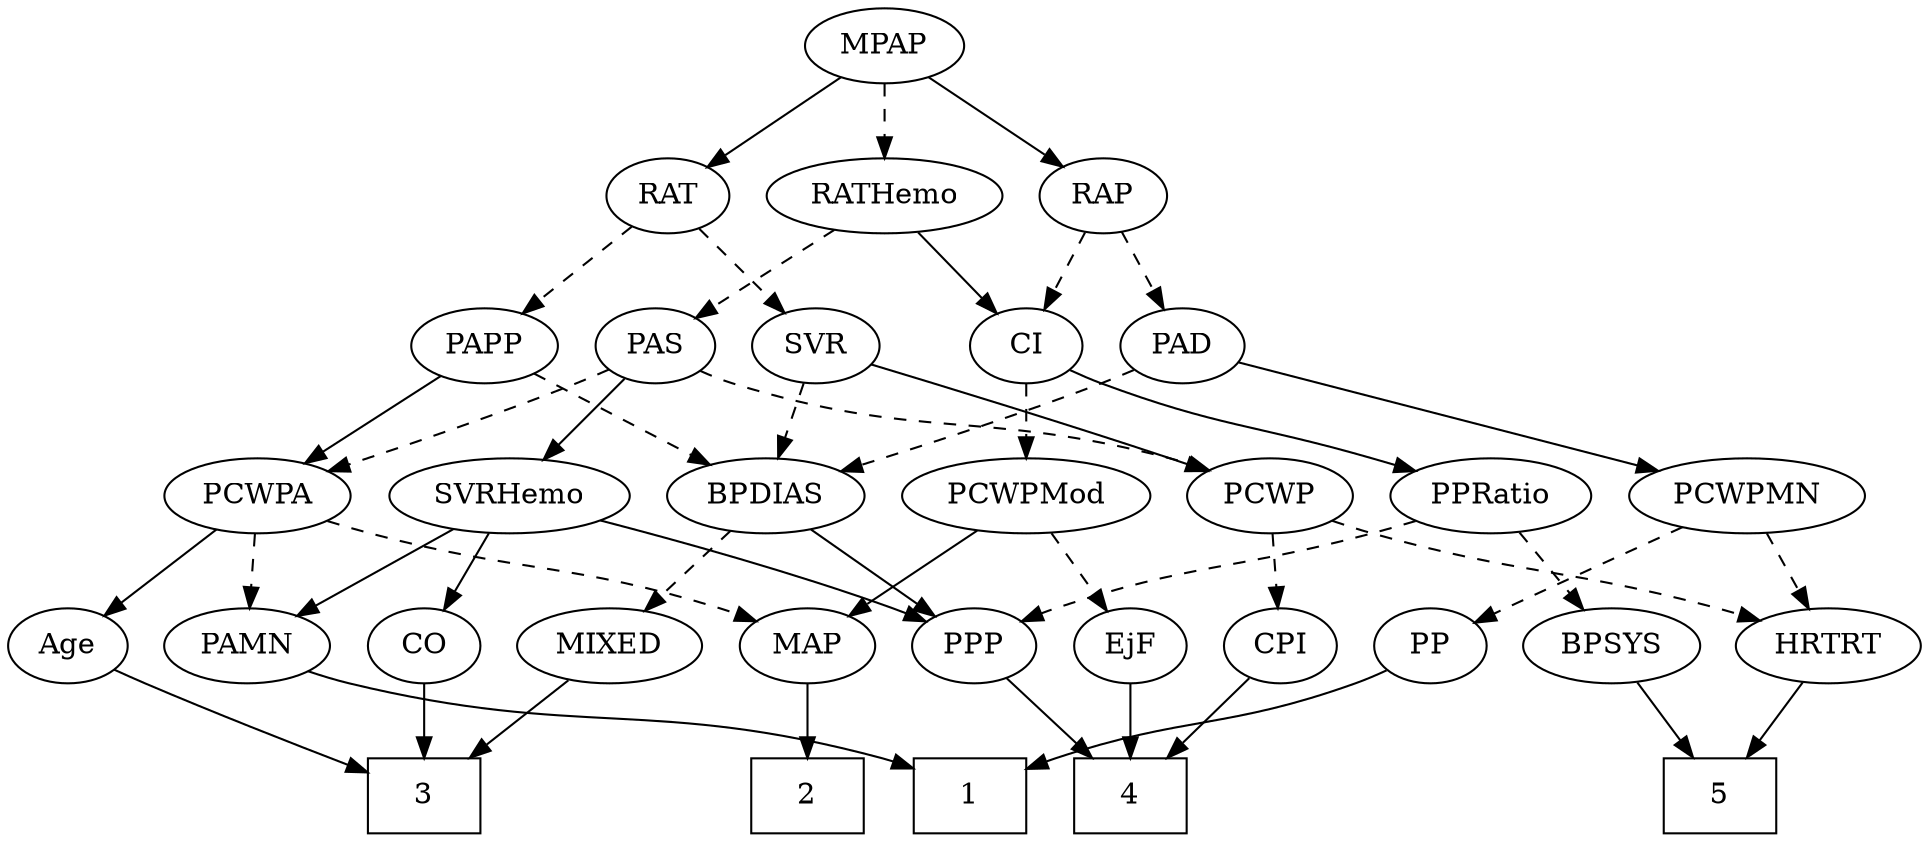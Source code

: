 strict digraph {
	graph [bb="0,0,872.65,396"];
	node [label="\N"];
	1	[height=0.5,
		pos="437,18",
		shape=box,
		width=0.75];
	2	[height=0.5,
		pos="363,18",
		shape=box,
		width=0.75];
	3	[height=0.5,
		pos="189,18",
		shape=box,
		width=0.75];
	4	[height=0.5,
		pos="511,18",
		shape=box,
		width=0.75];
	5	[height=0.5,
		pos="785,18",
		shape=box,
		width=0.75];
	Age	[height=0.5,
		pos="27,90",
		width=0.75];
	Age -> 3	[pos="e,161.82,30.038 48.25,78.78 53.081,76.508 58.203,74.14 63,72 92.847,58.683 127.05,44.356 152.28,33.959",
		style=solid];
	EjF	[height=0.5,
		pos="511,90",
		width=0.75];
	EjF -> 4	[pos="e,511,36.104 511,71.697 511,63.983 511,54.712 511,46.112",
		style=solid];
	RAP	[height=0.5,
		pos="496,306",
		width=0.77632];
	PAD	[height=0.5,
		pos="533,234",
		width=0.79437];
	RAP -> PAD	[pos="e,524.21,251.63 504.58,288.76 509,280.4 514.49,270.02 519.47,260.61",
		style=dashed];
	CI	[height=0.5,
		pos="459,234",
		width=0.75];
	RAP -> CI	[pos="e,467.54,251.15 487.42,288.76 482.94,280.28 477.35,269.71 472.32,260.2",
		style=dashed];
	MIXED	[height=0.5,
		pos="274,90",
		width=1.1193];
	MIXED -> 3	[pos="e,209.8,36.127 255.56,73.811 244.5,64.707 230.21,52.937 217.7,42.639",
		style=solid];
	MPAP	[height=0.5,
		pos="401,378",
		width=0.97491];
	MPAP -> RAP	[pos="e,478.09,320.2 420.22,362.83 434.5,352.32 454.13,337.86 469.83,326.28",
		style=solid];
	RATHemo	[height=0.5,
		pos="401,306",
		width=1.3721];
	MPAP -> RATHemo	[pos="e,401,324.1 401,359.7 401,351.98 401,342.71 401,334.11",
		style=dashed];
	RAT	[height=0.5,
		pos="306,306",
		width=0.75827];
	MPAP -> RAT	[pos="e,323.59,319.96 381.78,362.83 367.41,352.25 347.62,337.67 331.87,326.06",
		style=solid];
	BPSYS	[height=0.5,
		pos="738,90",
		width=1.0471];
	BPSYS -> 5	[pos="e,773.5,36.124 748.9,72.765 754.55,64.354 761.57,53.89 767.92,44.436",
		style=solid];
	PCWPMN	[height=0.5,
		pos="765,162",
		width=1.3902];
	PAD -> PCWPMN	[pos="e,727.95,174.18 558.27,225.38 596.61,213.81 670.12,191.63 718.36,177.07",
		style=solid];
	BPDIAS	[height=0.5,
		pos="347,162",
		width=1.1735];
	PAD -> BPDIAS	[pos="e,379.31,173.77 510.62,222.64 505.52,220.38 500.1,218.05 495,216 459.62,201.78 418.78,187.29 388.97,177.07",
		style=dashed];
	CO	[height=0.5,
		pos="189,90",
		width=0.75];
	CO -> 3	[pos="e,189,36.104 189,71.697 189,63.983 189,54.712 189,46.112",
		style=solid];
	PAS	[height=0.5,
		pos="293,234",
		width=0.75];
	PCWPA	[height=0.5,
		pos="127,162",
		width=1.1555];
	PAS -> PCWPA	[pos="e,156.88,174.65 271.77,222.74 266.94,220.47 261.81,218.11 257,216 226.83,202.74 192.26,188.7 166.36,178.4",
		style=dashed];
	SVRHemo	[height=0.5,
		pos="237,162",
		width=1.3902];
	PAS -> SVRHemo	[pos="e,250.3,179.63 280.85,217.81 273.81,209.02 264.78,197.73 256.75,187.69",
		style=solid];
	PCWP	[height=0.5,
		pos="564,162",
		width=0.97491];
	PAS -> PCWP	[pos="e,537.74,174.04 313.57,222.19 318.53,219.89 323.87,217.66 329,216 411.17,189.34 436.92,203.66 520,180 522.64,179.25 525.34,178.4 \
528.05,177.5",
		style=dashed];
	PAMN	[height=0.5,
		pos="108,90",
		width=1.011];
	PAMN -> 1	[pos="e,409.94,32.182 134.82,77.788 140.73,75.622 147.02,73.548 153,72 259.97,44.314 292.9,66.854 399,36 399.45,35.869 399.9,35.733 400.36,\
35.594",
		style=solid];
	RATHemo -> PAS	[pos="e,311.82,247.2 377.83,289.98 361.05,279.1 338.29,264.35 320.57,252.87",
		style=dashed];
	RATHemo -> CI	[pos="e,446.54,250.04 414.75,288.41 422.28,279.31 431.74,267.9 439.98,257.96",
		style=solid];
	CPI	[height=0.5,
		pos="583,90",
		width=0.75];
	CPI -> 4	[pos="e,528.6,36.113 568.43,74.834 559.08,65.746 546.7,53.71 535.83,43.141",
		style=solid];
	SVR	[height=0.5,
		pos="366,234",
		width=0.77632];
	RAT -> SVR	[pos="e,353.01,250.16 319.02,289.81 327.04,280.45 337.47,268.28 346.47,257.79",
		style=dashed];
	PAPP	[height=0.5,
		pos="216,234",
		width=0.88464];
	RAT -> PAPP	[pos="e,234.09,249.07 289.07,291.83 275.84,281.54 257.21,267.06 242.08,255.28",
		style=dashed];
	SVR -> BPDIAS	[pos="e,351.69,180.28 361.4,216.05 359.29,208.26 356.72,198.82 354.35,190.08",
		style=dashed];
	SVR -> PCWP	[pos="e,537.07,173.59 390.37,224.92 420.81,214.77 474.45,196.63 520,180 522.51,179.08 525.09,178.12 527.69,177.15",
		style=solid];
	PCWPMod	[height=0.5,
		pos="459,162",
		width=1.4443];
	PCWPMod -> EjF	[pos="e,499.48,106.51 471.32,144.41 477.92,135.53 486.16,124.44 493.42,114.67",
		style=dashed];
	MAP	[height=0.5,
		pos="363,90",
		width=0.84854];
	PCWPMod -> MAP	[pos="e,381.65,104.6 437.69,145.46 423.66,135.23 405.15,121.74 390.07,110.74",
		style=solid];
	PCWPA -> Age	[pos="e,45.16,103.71 105.79,146.15 90.603,135.52 70.036,121.13 53.723,109.71",
		style=solid];
	PCWPA -> PAMN	[pos="e,112.69,108.28 122.4,144.05 120.29,136.26 117.72,126.82 115.35,118.08",
		style=dashed];
	PCWPA -> MAP	[pos="e,339.55,101.7 158.44,150.09 164.88,147.98 171.64,145.85 178,144 241.77,125.49 260.02,129.05 323,108 325.38,107.2 327.82,106.33 \
330.25,105.41",
		style=dashed];
	PP	[height=0.5,
		pos="655,90",
		width=0.75];
	PCWPMN -> PP	[pos="e,673.82,102.97 741.4,145.98 724.2,135.04 700.83,120.17 682.74,108.65",
		style=dashed];
	HRTRT	[height=0.5,
		pos="833,90",
		width=1.1013];
	PCWPMN -> HRTRT	[pos="e,817.78,106.67 780.77,144.76 789.65,135.62 800.88,124.06 810.66,114",
		style=dashed];
	SVRHemo -> CO	[pos="e,199.96,106.99 225.62,144.41 219.68,135.74 212.29,124.97 205.71,115.38",
		style=solid];
	SVRHemo -> PAMN	[pos="e,131.77,103.9 210.58,146.67 190.33,135.68 162.27,120.45 140.62,108.7",
		style=solid];
	PPP	[height=0.5,
		pos="439,90",
		width=0.75];
	SVRHemo -> PPP	[pos="e,417.88,101.54 273.98,149.82 315.25,137.23 379.35,117.31 403,108 404.83,107.28 406.7,106.51 408.58,105.7",
		style=solid];
	BPDIAS -> MIXED	[pos="e,290.25,106.58 330.44,145.12 320.75,135.83 308.37,123.96 297.68,113.7",
		style=dashed];
	BPDIAS -> PPP	[pos="e,421.86,104.04 366.96,145.81 380.66,135.39 398.94,121.48 413.66,110.28",
		style=solid];
	MAP -> 2	[pos="e,363,36.104 363,71.697 363,63.983 363,54.712 363,46.112",
		style=solid];
	PP -> 1	[pos="e,464.17,31.842 633.97,78.226 629.13,75.983 623.95,73.767 619,72 556.87,49.809 537.35,57.553 475,36 474.56,35.847 474.11,35.69 473.66,\
35.53",
		style=solid];
	PPP -> 4	[pos="e,493.4,36.113 453.57,74.834 462.92,65.746 475.3,53.71 486.17,43.141",
		style=solid];
	PPRatio	[height=0.5,
		pos="657,162",
		width=1.1013];
	PPRatio -> BPSYS	[pos="e,720.46,106.16 674.58,145.81 685.72,136.18 700.32,123.56 712.7,112.86",
		style=dashed];
	PPRatio -> PPP	[pos="e,460.05,101.7 626.79,150.15 620.6,148.03 614.11,145.88 608,144 549.48,125.95 532.47,129.16 475,108 473.15,107.32 471.27,106.58 \
469.38,105.8",
		style=dashed];
	PCWP -> CPI	[pos="e,578.44,107.79 568.6,144.05 570.75,136.14 573.35,126.54 575.76,117.69",
		style=dashed];
	PCWP -> HRTRT	[pos="e,803.5,102.17 590.28,150.02 596.05,147.84 602.18,145.7 608,144 685.05,121.45 707.64,129.45 785,108 787.93,107.19 790.94,106.29 \
793.95,105.34",
		style=dashed];
	CI -> PCWPMod	[pos="e,459,180.1 459,215.7 459,207.98 459,198.71 459,190.11",
		style=dashed];
	CI -> PPRatio	[pos="e,626.72,173.64 480.12,222.46 484.95,220.2 490.11,217.92 495,216 544.05,196.7 557.99,196.64 608,180 610.94,179.02 613.97,178 617.02,\
176.96",
		style=solid];
	PAPP -> PCWPA	[pos="e,146.22,178.11 197.99,218.83 185.42,208.95 168.42,195.58 154.21,184.4",
		style=solid];
	PAPP -> BPDIAS	[pos="e,321.64,176.55 238.52,220.97 258.93,210.06 289.3,193.83 312.72,181.32",
		style=dashed];
	HRTRT -> 5	[pos="e,796.96,36.447 821.62,72.411 815.99,64.2 809.07,54.099 802.76,44.9",
		style=solid];
}
